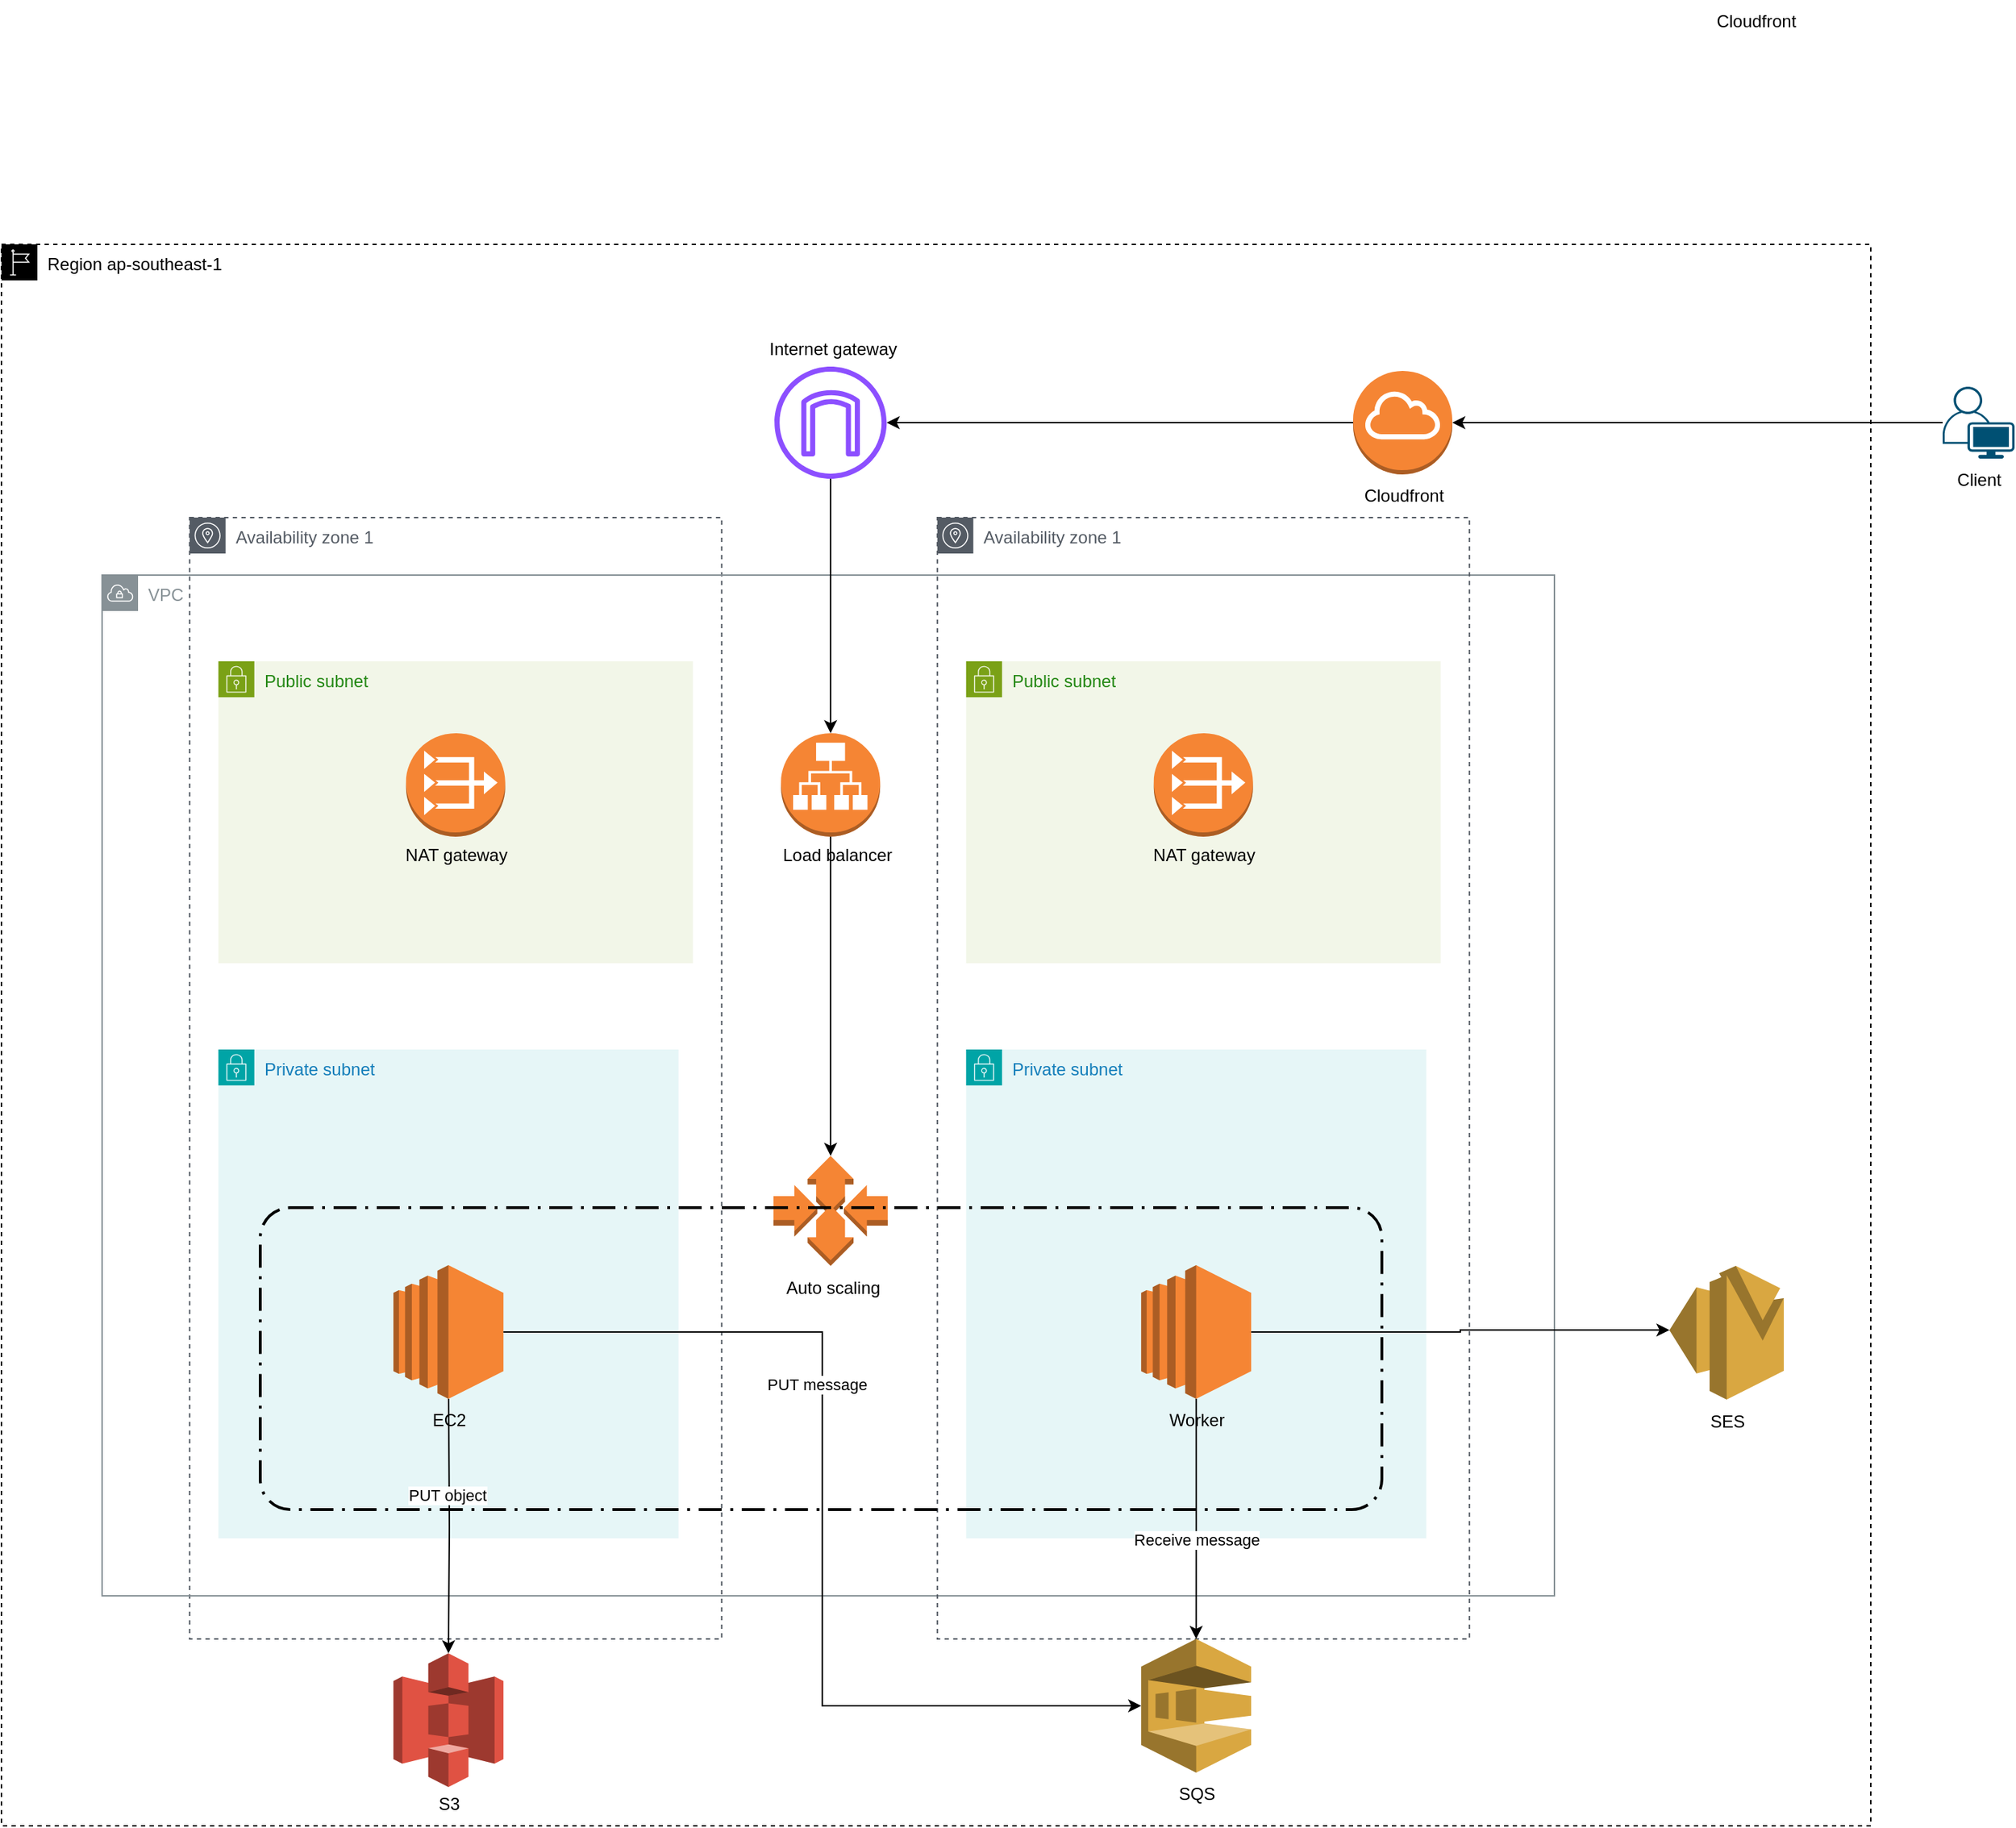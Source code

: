 <mxfile version="24.0.0" type="device">
  <diagram name="Page-1" id="3XSrcWl3YIIP2J6ncdlh">
    <mxGraphModel dx="5208" dy="5763" grid="1" gridSize="10" guides="1" tooltips="1" connect="1" arrows="1" fold="1" page="1" pageScale="1" pageWidth="3300" pageHeight="4681" math="0" shadow="0">
      <root>
        <mxCell id="0" />
        <mxCell id="1" parent="0" />
        <mxCell id="Dy12CFwmtpPksfVfjYMr-13" value="Cloudfront" style="text;html=1;align=center;verticalAlign=middle;resizable=0;points=[];autosize=1;strokeColor=none;fillColor=none;" vertex="1" parent="1">
          <mxGeometry x="520" y="-130" width="80" height="30" as="geometry" />
        </mxCell>
        <mxCell id="Dy12CFwmtpPksfVfjYMr-17" value="Region ap-southeast-1" style="points=[[0,0],[0.25,0],[0.5,0],[0.75,0],[1,0],[1,0.25],[1,0.5],[1,0.75],[1,1],[0.75,1],[0.5,1],[0.25,1],[0,1],[0,0.75],[0,0.5],[0,0.25]];outlineConnect=0;html=1;whiteSpace=wrap;fontSize=12;fontStyle=0;container=1;pointerEvents=0;collapsible=0;recursiveResize=0;shape=mxgraph.aws4.group;grIcon=mxgraph.aws4.group_region;verticalAlign=top;align=left;spacingLeft=30;dashed=1;" vertex="1" parent="1">
          <mxGeometry x="-660" y="40" width="1300" height="1100" as="geometry" />
        </mxCell>
        <mxCell id="Dy12CFwmtpPksfVfjYMr-16" value="Availability zone 1" style="sketch=0;outlineConnect=0;gradientColor=none;html=1;whiteSpace=wrap;fontSize=12;fontStyle=0;shape=mxgraph.aws4.group;grIcon=mxgraph.aws4.group_availability_zone;strokeColor=#545B64;fillColor=none;verticalAlign=top;align=left;spacingLeft=30;fontColor=#545B64;dashed=1;" vertex="1" parent="Dy12CFwmtpPksfVfjYMr-17">
          <mxGeometry x="130.87" y="190" width="370" height="780" as="geometry" />
        </mxCell>
        <mxCell id="Dy12CFwmtpPksfVfjYMr-6" value="VPC" style="sketch=0;outlineConnect=0;gradientColor=none;html=1;whiteSpace=wrap;fontSize=12;fontStyle=0;shape=mxgraph.aws4.group;grIcon=mxgraph.aws4.group_vpc;strokeColor=#879196;fillColor=none;verticalAlign=top;align=left;spacingLeft=30;fontColor=#879196;dashed=0;" vertex="1" parent="Dy12CFwmtpPksfVfjYMr-17">
          <mxGeometry x="70" y="230" width="1010" height="710" as="geometry" />
        </mxCell>
        <mxCell id="Dy12CFwmtpPksfVfjYMr-44" value="Auto scaling" style="text;html=1;align=center;verticalAlign=middle;resizable=0;points=[];autosize=1;strokeColor=none;fillColor=none;" vertex="1" parent="Dy12CFwmtpPksfVfjYMr-17">
          <mxGeometry x="533.24" y="710.5" width="90" height="30" as="geometry" />
        </mxCell>
        <mxCell id="Dy12CFwmtpPksfVfjYMr-12" value="S3" style="text;html=1;align=center;verticalAlign=middle;resizable=0;points=[];autosize=1;strokeColor=none;fillColor=none;" vertex="1" parent="Dy12CFwmtpPksfVfjYMr-17">
          <mxGeometry x="290.87" y="1070" width="40" height="30" as="geometry" />
        </mxCell>
        <mxCell id="Dy12CFwmtpPksfVfjYMr-11" value="SQS" style="text;html=1;align=center;verticalAlign=middle;resizable=0;points=[];autosize=1;strokeColor=none;fillColor=none;" vertex="1" parent="Dy12CFwmtpPksfVfjYMr-17">
          <mxGeometry x="805.87" y="1063" width="50" height="30" as="geometry" />
        </mxCell>
        <mxCell id="Dy12CFwmtpPksfVfjYMr-25" value="Private subnet" style="points=[[0,0],[0.25,0],[0.5,0],[0.75,0],[1,0],[1,0.25],[1,0.5],[1,0.75],[1,1],[0.75,1],[0.5,1],[0.25,1],[0,1],[0,0.75],[0,0.5],[0,0.25]];outlineConnect=0;gradientColor=none;html=1;whiteSpace=wrap;fontSize=12;fontStyle=0;container=1;pointerEvents=0;collapsible=0;recursiveResize=0;shape=mxgraph.aws4.group;grIcon=mxgraph.aws4.group_security_group;grStroke=0;strokeColor=#00A4A6;fillColor=#E6F6F7;verticalAlign=top;align=left;spacingLeft=30;fontColor=#147EBA;dashed=0;" vertex="1" parent="Dy12CFwmtpPksfVfjYMr-17">
          <mxGeometry x="150.87" y="560" width="320" height="340" as="geometry" />
        </mxCell>
        <mxCell id="Dy12CFwmtpPksfVfjYMr-10" value="EC2" style="text;html=1;align=center;verticalAlign=middle;resizable=0;points=[];autosize=1;strokeColor=none;fillColor=none;" vertex="1" parent="Dy12CFwmtpPksfVfjYMr-25">
          <mxGeometry x="135" y="243" width="50" height="30" as="geometry" />
        </mxCell>
        <mxCell id="Dy12CFwmtpPksfVfjYMr-1" value="" style="outlineConnect=0;dashed=0;verticalLabelPosition=bottom;verticalAlign=top;align=center;html=1;shape=mxgraph.aws3.ec2;fillColor=#F58534;gradientColor=none;" vertex="1" parent="Dy12CFwmtpPksfVfjYMr-25">
          <mxGeometry x="121.75" y="150" width="76.5" height="93" as="geometry" />
        </mxCell>
        <mxCell id="Dy12CFwmtpPksfVfjYMr-33" value="Private subnet" style="points=[[0,0],[0.25,0],[0.5,0],[0.75,0],[1,0],[1,0.25],[1,0.5],[1,0.75],[1,1],[0.75,1],[0.5,1],[0.25,1],[0,1],[0,0.75],[0,0.5],[0,0.25]];outlineConnect=0;gradientColor=none;html=1;whiteSpace=wrap;fontSize=12;fontStyle=0;container=1;pointerEvents=0;collapsible=0;recursiveResize=0;shape=mxgraph.aws4.group;grIcon=mxgraph.aws4.group_security_group;grStroke=0;strokeColor=#00A4A6;fillColor=#E6F6F7;verticalAlign=top;align=left;spacingLeft=30;fontColor=#147EBA;dashed=0;" vertex="1" parent="Dy12CFwmtpPksfVfjYMr-17">
          <mxGeometry x="670.87" y="560" width="320" height="340" as="geometry" />
        </mxCell>
        <mxCell id="Dy12CFwmtpPksfVfjYMr-34" value="Worker" style="text;html=1;align=center;verticalAlign=middle;resizable=0;points=[];autosize=1;strokeColor=none;fillColor=none;" vertex="1" parent="Dy12CFwmtpPksfVfjYMr-33">
          <mxGeometry x="130" y="243" width="60" height="30" as="geometry" />
        </mxCell>
        <mxCell id="Dy12CFwmtpPksfVfjYMr-35" value="" style="outlineConnect=0;dashed=0;verticalLabelPosition=bottom;verticalAlign=top;align=center;html=1;shape=mxgraph.aws3.ec2;fillColor=#F58534;gradientColor=none;" vertex="1" parent="Dy12CFwmtpPksfVfjYMr-33">
          <mxGeometry x="121.75" y="150" width="76.5" height="93" as="geometry" />
        </mxCell>
        <mxCell id="Dy12CFwmtpPksfVfjYMr-29" value="Availability zone 1" style="sketch=0;outlineConnect=0;gradientColor=none;html=1;whiteSpace=wrap;fontSize=12;fontStyle=0;shape=mxgraph.aws4.group;grIcon=mxgraph.aws4.group_availability_zone;strokeColor=#545B64;fillColor=none;verticalAlign=top;align=left;spacingLeft=30;fontColor=#545B64;dashed=1;" vertex="1" parent="Dy12CFwmtpPksfVfjYMr-17">
          <mxGeometry x="650.87" y="190" width="370" height="780" as="geometry" />
        </mxCell>
        <mxCell id="Dy12CFwmtpPksfVfjYMr-2" value="" style="outlineConnect=0;dashed=0;verticalLabelPosition=bottom;verticalAlign=top;align=center;html=1;shape=mxgraph.aws3.s3;fillColor=#E05243;gradientColor=none;" vertex="1" parent="Dy12CFwmtpPksfVfjYMr-17">
          <mxGeometry x="272.62" y="980" width="76.5" height="93" as="geometry" />
        </mxCell>
        <mxCell id="Dy12CFwmtpPksfVfjYMr-4" value="" style="outlineConnect=0;dashed=0;verticalLabelPosition=bottom;verticalAlign=top;align=center;html=1;shape=mxgraph.aws3.ses;fillColor=#D9A741;gradientColor=none;" vertex="1" parent="Dy12CFwmtpPksfVfjYMr-17">
          <mxGeometry x="1160" y="710.5" width="79.5" height="93" as="geometry" />
        </mxCell>
        <mxCell id="Dy12CFwmtpPksfVfjYMr-14" value="SES" style="text;html=1;align=center;verticalAlign=middle;resizable=0;points=[];autosize=1;strokeColor=none;fillColor=none;" vertex="1" parent="Dy12CFwmtpPksfVfjYMr-17">
          <mxGeometry x="1174.75" y="803.5" width="50" height="30" as="geometry" />
        </mxCell>
        <mxCell id="Dy12CFwmtpPksfVfjYMr-9" value="Public subnet" style="points=[[0,0],[0.25,0],[0.5,0],[0.75,0],[1,0],[1,0.25],[1,0.5],[1,0.75],[1,1],[0.75,1],[0.5,1],[0.25,1],[0,1],[0,0.75],[0,0.5],[0,0.25]];outlineConnect=0;gradientColor=none;html=1;whiteSpace=wrap;fontSize=12;fontStyle=0;container=1;pointerEvents=0;collapsible=0;recursiveResize=0;shape=mxgraph.aws4.group;grIcon=mxgraph.aws4.group_security_group;grStroke=0;strokeColor=#7AA116;fillColor=#F2F6E8;verticalAlign=top;align=left;spacingLeft=30;fontColor=#248814;dashed=0;" vertex="1" parent="Dy12CFwmtpPksfVfjYMr-17">
          <mxGeometry x="150.87" y="290" width="330" height="210" as="geometry" />
        </mxCell>
        <mxCell id="Dy12CFwmtpPksfVfjYMr-23" value="" style="outlineConnect=0;dashed=0;verticalLabelPosition=bottom;verticalAlign=top;align=center;html=1;shape=mxgraph.aws3.vpc_nat_gateway;fillColor=#F58534;gradientColor=none;" vertex="1" parent="Dy12CFwmtpPksfVfjYMr-9">
          <mxGeometry x="130.5" y="50" width="69" height="72" as="geometry" />
        </mxCell>
        <mxCell id="Dy12CFwmtpPksfVfjYMr-24" value="NAT gateway" style="text;html=1;align=center;verticalAlign=middle;resizable=0;points=[];autosize=1;strokeColor=none;fillColor=none;" vertex="1" parent="Dy12CFwmtpPksfVfjYMr-17">
          <mxGeometry x="270.87" y="410" width="90" height="30" as="geometry" />
        </mxCell>
        <mxCell id="Dy12CFwmtpPksfVfjYMr-28" value="" style="outlineConnect=0;dashed=0;verticalLabelPosition=bottom;verticalAlign=top;align=center;html=1;shape=mxgraph.aws3.application_load_balancer;fillColor=#F58534;gradientColor=none;" vertex="1" parent="Dy12CFwmtpPksfVfjYMr-17">
          <mxGeometry x="542.12" y="340" width="69" height="72" as="geometry" />
        </mxCell>
        <mxCell id="Dy12CFwmtpPksfVfjYMr-39" value="Load balancer" style="text;html=1;align=center;verticalAlign=middle;resizable=0;points=[];autosize=1;strokeColor=none;fillColor=none;" vertex="1" parent="Dy12CFwmtpPksfVfjYMr-17">
          <mxGeometry x="530.87" y="410" width="100" height="30" as="geometry" />
        </mxCell>
        <mxCell id="Dy12CFwmtpPksfVfjYMr-46" style="edgeStyle=orthogonalEdgeStyle;rounded=0;orthogonalLoop=1;jettySize=auto;html=1;entryX=0.5;entryY=0;entryDx=0;entryDy=0;entryPerimeter=0;" edge="1" parent="Dy12CFwmtpPksfVfjYMr-17" source="Dy12CFwmtpPksfVfjYMr-27" target="Dy12CFwmtpPksfVfjYMr-28">
          <mxGeometry relative="1" as="geometry">
            <mxPoint x="577" y="120" as="sourcePoint" />
          </mxGeometry>
        </mxCell>
        <mxCell id="Dy12CFwmtpPksfVfjYMr-49" style="edgeStyle=orthogonalEdgeStyle;rounded=0;orthogonalLoop=1;jettySize=auto;html=1;exitX=0.5;exitY=1;exitDx=0;exitDy=0;exitPerimeter=0;entryX=0.5;entryY=0;entryDx=0;entryDy=0;entryPerimeter=0;" edge="1" parent="Dy12CFwmtpPksfVfjYMr-17" source="Dy12CFwmtpPksfVfjYMr-28" target="Dy12CFwmtpPksfVfjYMr-43">
          <mxGeometry relative="1" as="geometry" />
        </mxCell>
        <mxCell id="Dy12CFwmtpPksfVfjYMr-43" value="" style="outlineConnect=0;dashed=0;verticalLabelPosition=bottom;verticalAlign=top;align=center;html=1;shape=mxgraph.aws3.auto_scaling;fillColor=#F58534;gradientColor=none;" vertex="1" parent="Dy12CFwmtpPksfVfjYMr-17">
          <mxGeometry x="536.87" y="634" width="79.5" height="76.5" as="geometry" />
        </mxCell>
        <mxCell id="Dy12CFwmtpPksfVfjYMr-56" style="edgeStyle=orthogonalEdgeStyle;rounded=0;orthogonalLoop=1;jettySize=auto;html=1;entryX=0.5;entryY=0;entryDx=0;entryDy=0;entryPerimeter=0;" edge="1" parent="Dy12CFwmtpPksfVfjYMr-17" target="Dy12CFwmtpPksfVfjYMr-2">
          <mxGeometry relative="1" as="geometry">
            <mxPoint x="311" y="803" as="sourcePoint" />
          </mxGeometry>
        </mxCell>
        <mxCell id="Dy12CFwmtpPksfVfjYMr-57" value="PUT object" style="edgeLabel;html=1;align=center;verticalAlign=middle;resizable=0;points=[];" vertex="1" connectable="0" parent="Dy12CFwmtpPksfVfjYMr-56">
          <mxGeometry x="-0.237" y="-2" relative="1" as="geometry">
            <mxPoint y="-1" as="offset" />
          </mxGeometry>
        </mxCell>
        <mxCell id="Dy12CFwmtpPksfVfjYMr-3" value="" style="outlineConnect=0;dashed=0;verticalLabelPosition=bottom;verticalAlign=top;align=center;html=1;shape=mxgraph.aws3.sqs;fillColor=#D9A741;gradientColor=none;" vertex="1" parent="Dy12CFwmtpPksfVfjYMr-17">
          <mxGeometry x="792.62" y="970" width="76.5" height="93" as="geometry" />
        </mxCell>
        <mxCell id="Dy12CFwmtpPksfVfjYMr-58" style="edgeStyle=orthogonalEdgeStyle;rounded=0;orthogonalLoop=1;jettySize=auto;html=1;exitX=0.5;exitY=1;exitDx=0;exitDy=0;exitPerimeter=0;" edge="1" parent="Dy12CFwmtpPksfVfjYMr-17" source="Dy12CFwmtpPksfVfjYMr-35" target="Dy12CFwmtpPksfVfjYMr-3">
          <mxGeometry relative="1" as="geometry" />
        </mxCell>
        <mxCell id="Dy12CFwmtpPksfVfjYMr-61" value="Receive message" style="edgeLabel;html=1;align=center;verticalAlign=middle;resizable=0;points=[];" vertex="1" connectable="0" parent="Dy12CFwmtpPksfVfjYMr-58">
          <mxGeometry x="0.186" relative="1" as="geometry">
            <mxPoint y="-1" as="offset" />
          </mxGeometry>
        </mxCell>
        <mxCell id="Dy12CFwmtpPksfVfjYMr-59" style="edgeStyle=orthogonalEdgeStyle;rounded=0;orthogonalLoop=1;jettySize=auto;html=1;exitX=1;exitY=0.5;exitDx=0;exitDy=0;exitPerimeter=0;entryX=0;entryY=0.5;entryDx=0;entryDy=0;entryPerimeter=0;" edge="1" parent="Dy12CFwmtpPksfVfjYMr-17" source="Dy12CFwmtpPksfVfjYMr-1" target="Dy12CFwmtpPksfVfjYMr-3">
          <mxGeometry relative="1" as="geometry" />
        </mxCell>
        <mxCell id="Dy12CFwmtpPksfVfjYMr-60" value="PUT message" style="edgeLabel;html=1;align=center;verticalAlign=middle;resizable=0;points=[];" vertex="1" connectable="0" parent="Dy12CFwmtpPksfVfjYMr-59">
          <mxGeometry x="-0.263" y="-4" relative="1" as="geometry">
            <mxPoint y="-1" as="offset" />
          </mxGeometry>
        </mxCell>
        <mxCell id="Dy12CFwmtpPksfVfjYMr-62" style="edgeStyle=orthogonalEdgeStyle;rounded=0;orthogonalLoop=1;jettySize=auto;html=1;exitX=1;exitY=0.5;exitDx=0;exitDy=0;exitPerimeter=0;entryX=0;entryY=0.48;entryDx=0;entryDy=0;entryPerimeter=0;" edge="1" parent="Dy12CFwmtpPksfVfjYMr-17" source="Dy12CFwmtpPksfVfjYMr-35" target="Dy12CFwmtpPksfVfjYMr-4">
          <mxGeometry relative="1" as="geometry" />
        </mxCell>
        <mxCell id="Dy12CFwmtpPksfVfjYMr-27" value="" style="sketch=0;outlineConnect=0;fontColor=#232F3E;gradientColor=none;fillColor=#8C4FFF;strokeColor=none;dashed=0;verticalLabelPosition=bottom;verticalAlign=top;align=center;html=1;fontSize=12;fontStyle=0;aspect=fixed;pointerEvents=1;shape=mxgraph.aws4.internet_gateway;" vertex="1" parent="Dy12CFwmtpPksfVfjYMr-17">
          <mxGeometry x="537.62" y="85" width="78" height="78" as="geometry" />
        </mxCell>
        <mxCell id="Dy12CFwmtpPksfVfjYMr-47" value="Internet gateway" style="text;html=1;align=center;verticalAlign=middle;resizable=0;points=[];autosize=1;strokeColor=none;fillColor=none;" vertex="1" parent="Dy12CFwmtpPksfVfjYMr-17">
          <mxGeometry x="523.24" y="58" width="110" height="30" as="geometry" />
        </mxCell>
        <mxCell id="Dy12CFwmtpPksfVfjYMr-64" style="edgeStyle=orthogonalEdgeStyle;rounded=0;orthogonalLoop=1;jettySize=auto;html=1;exitX=0;exitY=0.5;exitDx=0;exitDy=0;exitPerimeter=0;" edge="1" parent="Dy12CFwmtpPksfVfjYMr-17" source="Dy12CFwmtpPksfVfjYMr-5" target="Dy12CFwmtpPksfVfjYMr-27">
          <mxGeometry relative="1" as="geometry" />
        </mxCell>
        <mxCell id="Dy12CFwmtpPksfVfjYMr-5" value="" style="outlineConnect=0;dashed=0;verticalLabelPosition=bottom;verticalAlign=top;align=center;html=1;shape=mxgraph.aws3.internet_gateway;fillColor=#F58534;gradientColor=none;" vertex="1" parent="Dy12CFwmtpPksfVfjYMr-17">
          <mxGeometry x="940" y="88" width="69" height="72" as="geometry" />
        </mxCell>
        <mxCell id="Dy12CFwmtpPksfVfjYMr-69" value="Cloudfront" style="text;html=1;align=center;verticalAlign=middle;resizable=0;points=[];autosize=1;strokeColor=none;fillColor=none;" vertex="1" parent="Dy12CFwmtpPksfVfjYMr-17">
          <mxGeometry x="934.5" y="160" width="80" height="30" as="geometry" />
        </mxCell>
        <mxCell id="Dy12CFwmtpPksfVfjYMr-66" value="" style="points=[[0.35,0,0],[0.98,0.51,0],[1,0.71,0],[0.67,1,0],[0,0.795,0],[0,0.65,0]];verticalLabelPosition=bottom;sketch=0;html=1;verticalAlign=top;aspect=fixed;align=center;pointerEvents=1;shape=mxgraph.cisco19.user;fillColor=#005073;strokeColor=none;" vertex="1" parent="Dy12CFwmtpPksfVfjYMr-17">
          <mxGeometry x="1350" y="99" width="50" height="50" as="geometry" />
        </mxCell>
        <mxCell id="Dy12CFwmtpPksfVfjYMr-68" value="Client" style="text;html=1;align=center;verticalAlign=middle;resizable=0;points=[];autosize=1;strokeColor=none;fillColor=none;" vertex="1" parent="Dy12CFwmtpPksfVfjYMr-17">
          <mxGeometry x="1350" y="149" width="50" height="30" as="geometry" />
        </mxCell>
        <mxCell id="Dy12CFwmtpPksfVfjYMr-67" style="edgeStyle=orthogonalEdgeStyle;rounded=0;orthogonalLoop=1;jettySize=auto;html=1;entryX=1;entryY=0.5;entryDx=0;entryDy=0;entryPerimeter=0;" edge="1" parent="Dy12CFwmtpPksfVfjYMr-17" source="Dy12CFwmtpPksfVfjYMr-66" target="Dy12CFwmtpPksfVfjYMr-5">
          <mxGeometry relative="1" as="geometry" />
        </mxCell>
        <mxCell id="Dy12CFwmtpPksfVfjYMr-42" value="" style="rounded=1;arcSize=10;dashed=1;fillColor=none;gradientColor=none;dashPattern=8 3 1 3;strokeWidth=2;" vertex="1" parent="Dy12CFwmtpPksfVfjYMr-17">
          <mxGeometry x="180" y="670" width="780" height="210" as="geometry" />
        </mxCell>
        <mxCell id="Dy12CFwmtpPksfVfjYMr-71" value="Public subnet" style="points=[[0,0],[0.25,0],[0.5,0],[0.75,0],[1,0],[1,0.25],[1,0.5],[1,0.75],[1,1],[0.75,1],[0.5,1],[0.25,1],[0,1],[0,0.75],[0,0.5],[0,0.25]];outlineConnect=0;gradientColor=none;html=1;whiteSpace=wrap;fontSize=12;fontStyle=0;container=1;pointerEvents=0;collapsible=0;recursiveResize=0;shape=mxgraph.aws4.group;grIcon=mxgraph.aws4.group_security_group;grStroke=0;strokeColor=#7AA116;fillColor=#F2F6E8;verticalAlign=top;align=left;spacingLeft=30;fontColor=#248814;dashed=0;" vertex="1" parent="Dy12CFwmtpPksfVfjYMr-17">
          <mxGeometry x="670.87" y="290" width="330" height="210" as="geometry" />
        </mxCell>
        <mxCell id="Dy12CFwmtpPksfVfjYMr-72" value="" style="outlineConnect=0;dashed=0;verticalLabelPosition=bottom;verticalAlign=top;align=center;html=1;shape=mxgraph.aws3.vpc_nat_gateway;fillColor=#F58534;gradientColor=none;" vertex="1" parent="Dy12CFwmtpPksfVfjYMr-71">
          <mxGeometry x="130.5" y="50" width="69" height="72" as="geometry" />
        </mxCell>
        <mxCell id="Dy12CFwmtpPksfVfjYMr-73" value="NAT gateway" style="text;html=1;align=center;verticalAlign=middle;resizable=0;points=[];autosize=1;strokeColor=none;fillColor=none;" vertex="1" parent="Dy12CFwmtpPksfVfjYMr-17">
          <mxGeometry x="790.87" y="410" width="90" height="30" as="geometry" />
        </mxCell>
      </root>
    </mxGraphModel>
  </diagram>
</mxfile>
